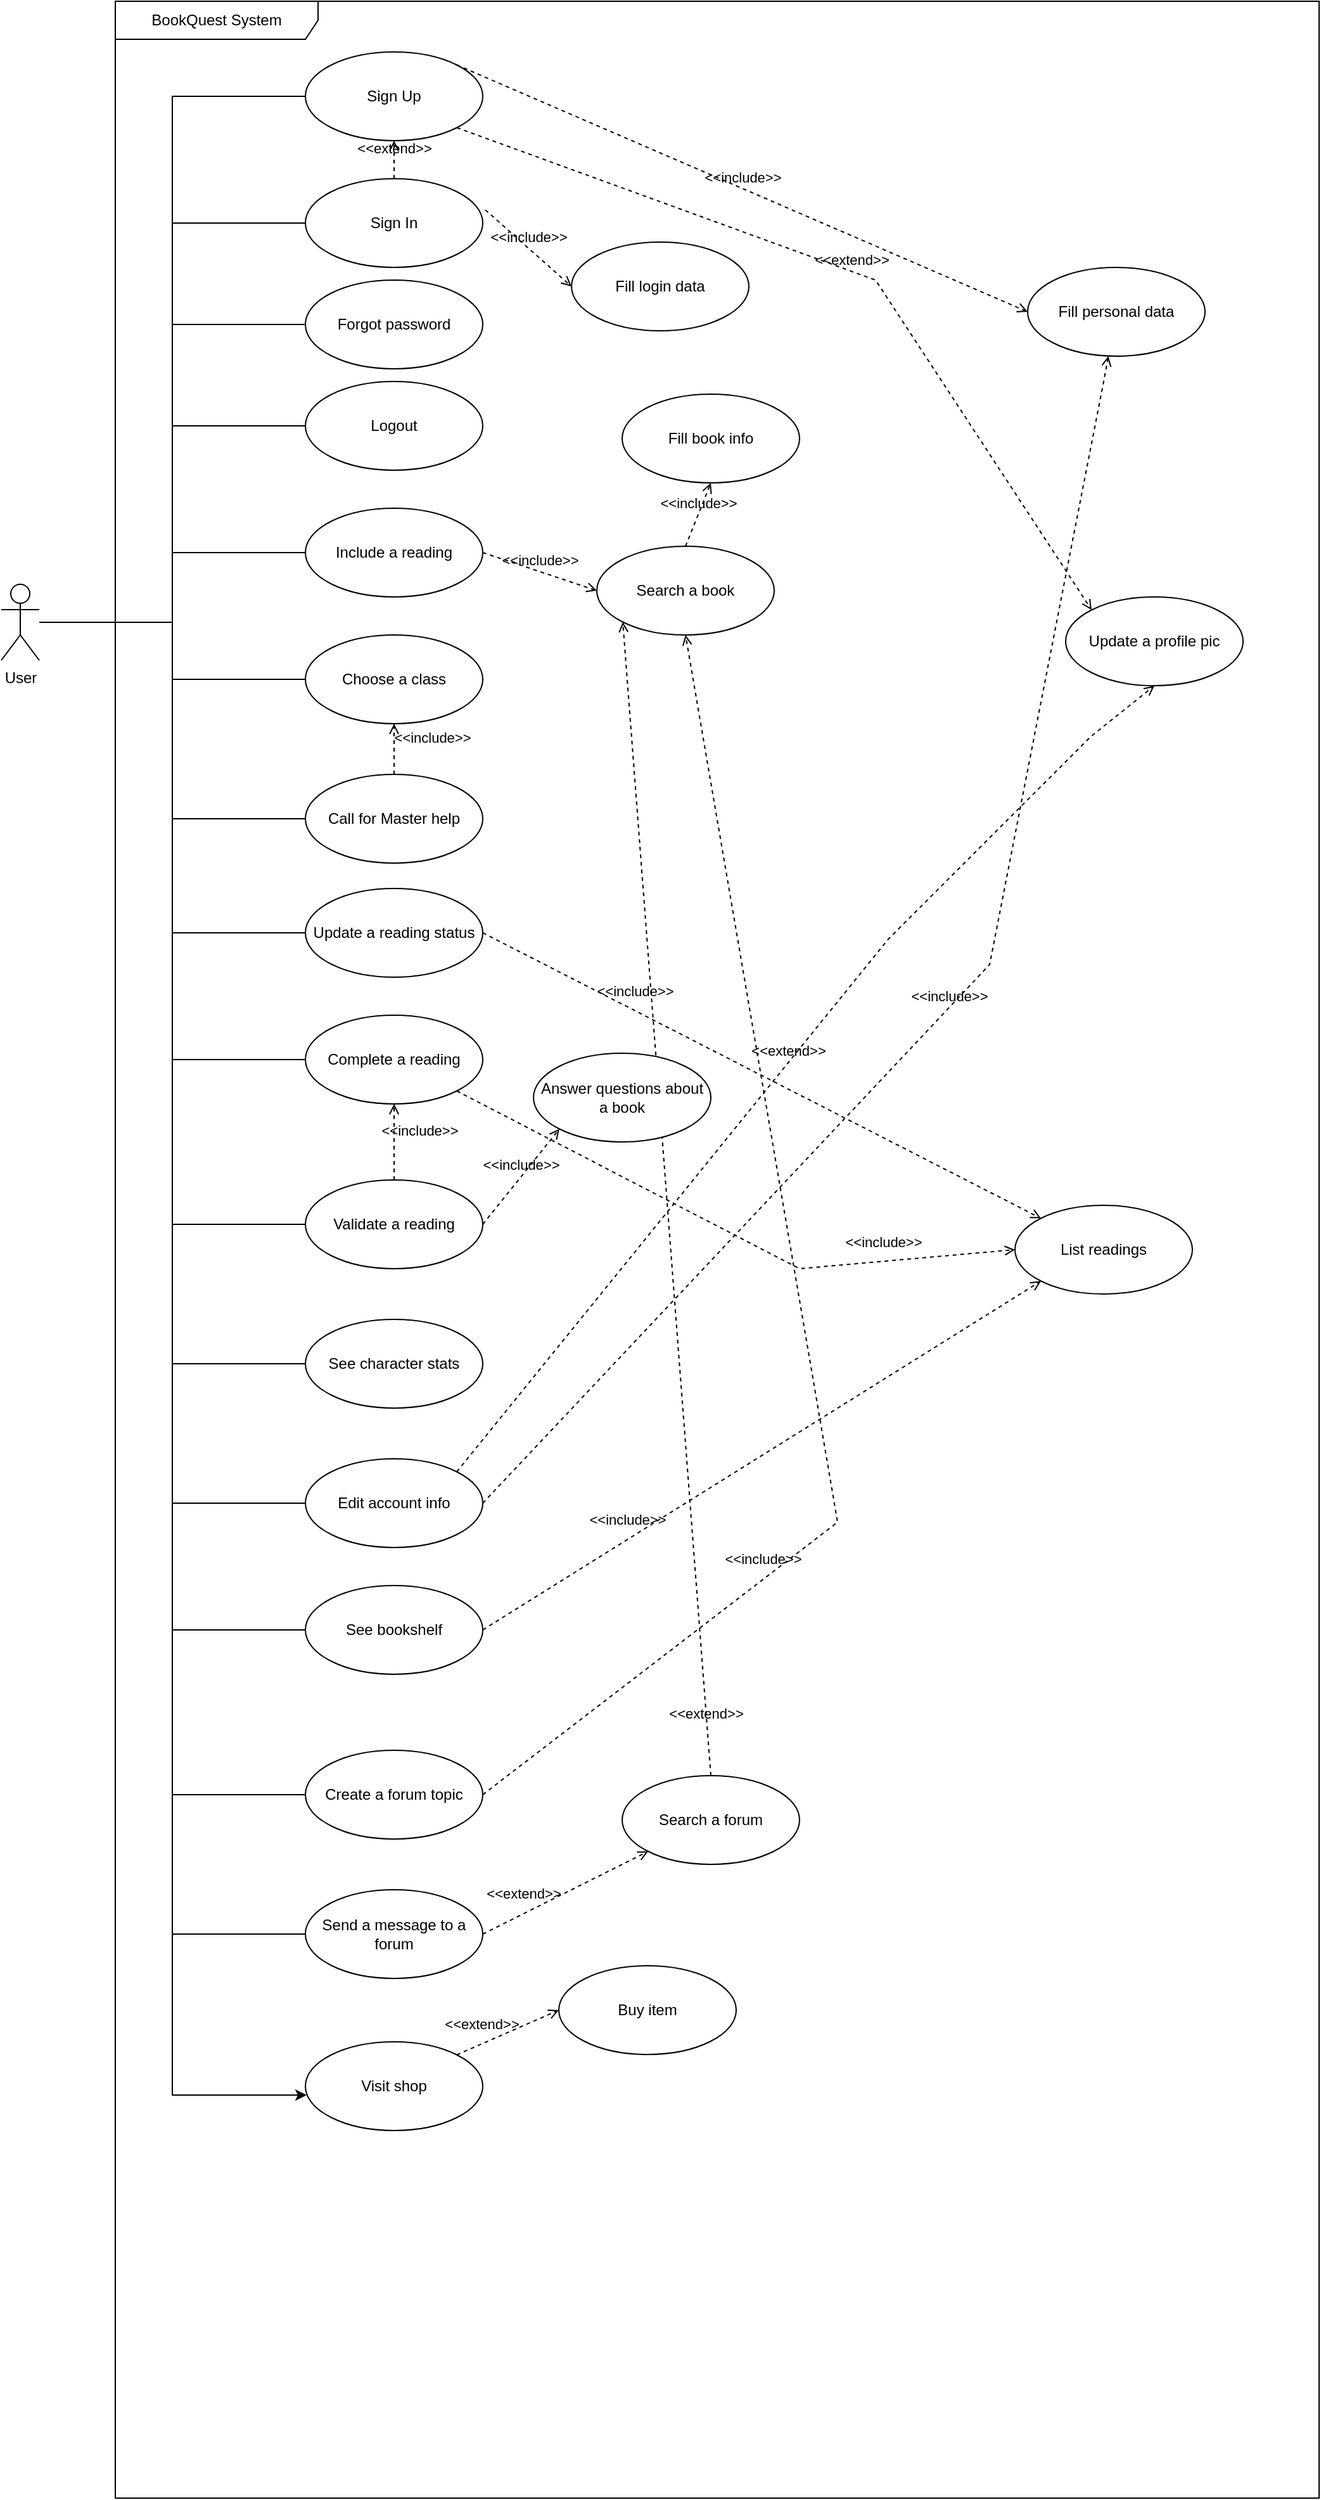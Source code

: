 <mxfile version="21.2.1" type="github" pages="2">
  <diagram id="qDHQD82GMPBBo90ymy9h" name="Use Case">
    <mxGraphModel dx="1434" dy="796" grid="1" gridSize="10" guides="1" tooltips="1" connect="1" arrows="1" fold="1" page="1" pageScale="1" pageWidth="1169" pageHeight="827" math="0" shadow="0">
      <root>
        <mxCell id="0" />
        <mxCell id="1" parent="0" />
        <mxCell id="aSvmGlojSZ39FRlVik_b-6" style="edgeStyle=orthogonalEdgeStyle;rounded=0;orthogonalLoop=1;jettySize=auto;html=1;entryX=0;entryY=0.5;entryDx=0;entryDy=0;endArrow=none;endFill=0;" parent="1" source="aSvmGlojSZ39FRlVik_b-1" target="aSvmGlojSZ39FRlVik_b-3" edge="1">
          <mxGeometry relative="1" as="geometry" />
        </mxCell>
        <mxCell id="aSvmGlojSZ39FRlVik_b-7" style="edgeStyle=orthogonalEdgeStyle;rounded=0;orthogonalLoop=1;jettySize=auto;html=1;entryX=0;entryY=0.5;entryDx=0;entryDy=0;endArrow=none;endFill=0;" parent="1" source="aSvmGlojSZ39FRlVik_b-1" target="aSvmGlojSZ39FRlVik_b-2" edge="1">
          <mxGeometry relative="1" as="geometry" />
        </mxCell>
        <mxCell id="xRrdvazNf3-X4LgCfHvj-2" style="edgeStyle=orthogonalEdgeStyle;rounded=0;orthogonalLoop=1;jettySize=auto;html=1;entryX=0;entryY=0.5;entryDx=0;entryDy=0;endArrow=none;endFill=0;" parent="1" source="aSvmGlojSZ39FRlVik_b-1" target="xRrdvazNf3-X4LgCfHvj-1" edge="1">
          <mxGeometry relative="1" as="geometry" />
        </mxCell>
        <mxCell id="BudBvSOEAibtXYh6oaQO-9" style="edgeStyle=orthogonalEdgeStyle;rounded=0;orthogonalLoop=1;jettySize=auto;html=1;entryX=0;entryY=0.5;entryDx=0;entryDy=0;endArrow=none;endFill=0;" parent="1" source="aSvmGlojSZ39FRlVik_b-1" target="BudBvSOEAibtXYh6oaQO-6" edge="1">
          <mxGeometry relative="1" as="geometry" />
        </mxCell>
        <mxCell id="BudBvSOEAibtXYh6oaQO-14" style="edgeStyle=orthogonalEdgeStyle;rounded=0;orthogonalLoop=1;jettySize=auto;html=1;entryX=0;entryY=0.5;entryDx=0;entryDy=0;endArrow=none;endFill=0;" parent="1" source="aSvmGlojSZ39FRlVik_b-1" target="BudBvSOEAibtXYh6oaQO-13" edge="1">
          <mxGeometry relative="1" as="geometry" />
        </mxCell>
        <mxCell id="BudBvSOEAibtXYh6oaQO-16" style="edgeStyle=orthogonalEdgeStyle;rounded=0;orthogonalLoop=1;jettySize=auto;html=1;entryX=0;entryY=0.5;entryDx=0;entryDy=0;endArrow=none;endFill=0;" parent="1" source="aSvmGlojSZ39FRlVik_b-1" target="BudBvSOEAibtXYh6oaQO-15" edge="1">
          <mxGeometry relative="1" as="geometry" />
        </mxCell>
        <mxCell id="vR7O160bT8KqoKbYF1CK-2" style="edgeStyle=orthogonalEdgeStyle;rounded=0;orthogonalLoop=1;jettySize=auto;html=1;entryX=0;entryY=0.5;entryDx=0;entryDy=0;endArrow=none;endFill=0;" parent="1" source="aSvmGlojSZ39FRlVik_b-1" target="vR7O160bT8KqoKbYF1CK-1" edge="1">
          <mxGeometry relative="1" as="geometry" />
        </mxCell>
        <mxCell id="vR7O160bT8KqoKbYF1CK-7" style="edgeStyle=orthogonalEdgeStyle;rounded=0;orthogonalLoop=1;jettySize=auto;html=1;entryX=0;entryY=0.5;entryDx=0;entryDy=0;endArrow=none;endFill=0;" parent="1" source="aSvmGlojSZ39FRlVik_b-1" target="vR7O160bT8KqoKbYF1CK-6" edge="1">
          <mxGeometry relative="1" as="geometry" />
        </mxCell>
        <mxCell id="vR7O160bT8KqoKbYF1CK-10" style="edgeStyle=orthogonalEdgeStyle;rounded=0;orthogonalLoop=1;jettySize=auto;html=1;entryX=0;entryY=0.5;entryDx=0;entryDy=0;endArrow=none;endFill=0;" parent="1" source="aSvmGlojSZ39FRlVik_b-1" target="vR7O160bT8KqoKbYF1CK-9" edge="1">
          <mxGeometry relative="1" as="geometry" />
        </mxCell>
        <mxCell id="vR7O160bT8KqoKbYF1CK-16" style="edgeStyle=orthogonalEdgeStyle;rounded=0;orthogonalLoop=1;jettySize=auto;html=1;entryX=0;entryY=0.5;entryDx=0;entryDy=0;endArrow=none;endFill=0;" parent="1" source="aSvmGlojSZ39FRlVik_b-1" target="vR7O160bT8KqoKbYF1CK-15" edge="1">
          <mxGeometry relative="1" as="geometry" />
        </mxCell>
        <mxCell id="vR7O160bT8KqoKbYF1CK-18" style="edgeStyle=orthogonalEdgeStyle;rounded=0;orthogonalLoop=1;jettySize=auto;html=1;entryX=0;entryY=0.5;entryDx=0;entryDy=0;endArrow=none;endFill=0;" parent="1" source="aSvmGlojSZ39FRlVik_b-1" target="vR7O160bT8KqoKbYF1CK-17" edge="1">
          <mxGeometry relative="1" as="geometry" />
        </mxCell>
        <mxCell id="vR7O160bT8KqoKbYF1CK-23" style="edgeStyle=orthogonalEdgeStyle;rounded=0;orthogonalLoop=1;jettySize=auto;html=1;entryX=0;entryY=0.5;entryDx=0;entryDy=0;endArrow=none;endFill=0;" parent="1" source="aSvmGlojSZ39FRlVik_b-1" target="vR7O160bT8KqoKbYF1CK-21" edge="1">
          <mxGeometry relative="1" as="geometry" />
        </mxCell>
        <mxCell id="vR7O160bT8KqoKbYF1CK-28" style="edgeStyle=orthogonalEdgeStyle;rounded=0;orthogonalLoop=1;jettySize=auto;html=1;entryX=0;entryY=0.5;entryDx=0;entryDy=0;endArrow=none;endFill=0;" parent="1" source="aSvmGlojSZ39FRlVik_b-1" target="vR7O160bT8KqoKbYF1CK-25" edge="1">
          <mxGeometry relative="1" as="geometry" />
        </mxCell>
        <mxCell id="vR7O160bT8KqoKbYF1CK-29" style="edgeStyle=orthogonalEdgeStyle;rounded=0;orthogonalLoop=1;jettySize=auto;html=1;entryX=0;entryY=0.5;entryDx=0;entryDy=0;endArrow=none;endFill=0;" parent="1" source="aSvmGlojSZ39FRlVik_b-1" target="vR7O160bT8KqoKbYF1CK-26" edge="1">
          <mxGeometry relative="1" as="geometry" />
        </mxCell>
        <mxCell id="vR7O160bT8KqoKbYF1CK-35" style="edgeStyle=orthogonalEdgeStyle;rounded=0;orthogonalLoop=1;jettySize=auto;html=1;entryX=0.007;entryY=0.6;entryDx=0;entryDy=0;entryPerimeter=0;" parent="1" source="aSvmGlojSZ39FRlVik_b-1" target="vR7O160bT8KqoKbYF1CK-34" edge="1">
          <mxGeometry relative="1" as="geometry" />
        </mxCell>
        <mxCell id="4_oONG3qNKElWFhnBY-h-2" style="edgeStyle=orthogonalEdgeStyle;rounded=0;orthogonalLoop=1;jettySize=auto;html=1;entryX=0;entryY=0.5;entryDx=0;entryDy=0;endArrow=none;endFill=0;" edge="1" parent="1" source="aSvmGlojSZ39FRlVik_b-1" target="4_oONG3qNKElWFhnBY-h-1">
          <mxGeometry relative="1" as="geometry" />
        </mxCell>
        <mxCell id="aSvmGlojSZ39FRlVik_b-1" value="User" style="shape=umlActor;verticalLabelPosition=bottom;verticalAlign=top;html=1;" parent="1" vertex="1">
          <mxGeometry x="40" y="490" width="30" height="60" as="geometry" />
        </mxCell>
        <mxCell id="aSvmGlojSZ39FRlVik_b-15" value="BookQuest System" style="shape=umlFrame;whiteSpace=wrap;html=1;pointerEvents=0;recursiveResize=0;container=1;collapsible=0;width=160;" parent="1" vertex="1">
          <mxGeometry x="130" y="30" width="950" height="1970" as="geometry" />
        </mxCell>
        <mxCell id="vR7O160bT8KqoKbYF1CK-33" value="&amp;lt;&amp;lt;extend&amp;gt;&amp;gt;" style="html=1;verticalAlign=bottom;labelBackgroundColor=none;endArrow=open;endFill=0;dashed=1;rounded=0;exitX=0.5;exitY=0;exitDx=0;exitDy=0;entryX=0;entryY=1;entryDx=0;entryDy=0;" parent="aSvmGlojSZ39FRlVik_b-15" source="vR7O160bT8KqoKbYF1CK-31" target="BudBvSOEAibtXYh6oaQO-1" edge="1">
          <mxGeometry x="-0.912" y="1" width="160" relative="1" as="geometry">
            <mxPoint x="200" y="410" as="sourcePoint" />
            <mxPoint x="360" y="410" as="targetPoint" />
            <mxPoint as="offset" />
          </mxGeometry>
        </mxCell>
        <mxCell id="aSvmGlojSZ39FRlVik_b-2" value="Sign Up" style="ellipse;whiteSpace=wrap;html=1;" parent="aSvmGlojSZ39FRlVik_b-15" vertex="1">
          <mxGeometry x="150" y="40" width="140" height="70" as="geometry" />
        </mxCell>
        <mxCell id="aSvmGlojSZ39FRlVik_b-3" value="Sign In" style="ellipse;whiteSpace=wrap;html=1;" parent="aSvmGlojSZ39FRlVik_b-15" vertex="1">
          <mxGeometry x="150" y="140" width="140" height="70" as="geometry" />
        </mxCell>
        <mxCell id="aSvmGlojSZ39FRlVik_b-4" value="&amp;lt;&amp;lt;extend&amp;gt;&amp;gt;" style="html=1;verticalAlign=bottom;labelBackgroundColor=none;endArrow=open;endFill=0;dashed=1;rounded=0;exitX=0.5;exitY=0;exitDx=0;exitDy=0;entryX=0.5;entryY=1;entryDx=0;entryDy=0;" parent="aSvmGlojSZ39FRlVik_b-15" source="aSvmGlojSZ39FRlVik_b-3" target="aSvmGlojSZ39FRlVik_b-2" edge="1">
          <mxGeometry width="160" relative="1" as="geometry">
            <mxPoint x="-60" y="170" as="sourcePoint" />
            <mxPoint x="100" y="170" as="targetPoint" />
          </mxGeometry>
        </mxCell>
        <mxCell id="xRrdvazNf3-X4LgCfHvj-1" value="Logout" style="ellipse;whiteSpace=wrap;html=1;" parent="aSvmGlojSZ39FRlVik_b-15" vertex="1">
          <mxGeometry x="150" y="300" width="140" height="70" as="geometry" />
        </mxCell>
        <mxCell id="xRrdvazNf3-X4LgCfHvj-14" value="Fill login data" style="ellipse;whiteSpace=wrap;html=1;" parent="aSvmGlojSZ39FRlVik_b-15" vertex="1">
          <mxGeometry x="360" y="190" width="140" height="70" as="geometry" />
        </mxCell>
        <mxCell id="xRrdvazNf3-X4LgCfHvj-15" value="&amp;lt;&amp;lt;include&amp;gt;&amp;gt;" style="html=1;verticalAlign=bottom;labelBackgroundColor=none;endArrow=open;endFill=0;dashed=1;rounded=0;exitX=1.014;exitY=0.351;exitDx=0;exitDy=0;entryX=0;entryY=0.5;entryDx=0;entryDy=0;exitPerimeter=0;" parent="aSvmGlojSZ39FRlVik_b-15" source="aSvmGlojSZ39FRlVik_b-3" target="xRrdvazNf3-X4LgCfHvj-14" edge="1">
          <mxGeometry width="160" relative="1" as="geometry">
            <mxPoint x="290" y="220" as="sourcePoint" />
            <mxPoint x="360" y="210" as="targetPoint" />
          </mxGeometry>
        </mxCell>
        <mxCell id="BudBvSOEAibtXYh6oaQO-1" value="Search a book" style="ellipse;whiteSpace=wrap;html=1;" parent="aSvmGlojSZ39FRlVik_b-15" vertex="1">
          <mxGeometry x="380" y="430" width="140" height="70" as="geometry" />
        </mxCell>
        <mxCell id="BudBvSOEAibtXYh6oaQO-2" value="Fill book info" style="ellipse;whiteSpace=wrap;html=1;" parent="aSvmGlojSZ39FRlVik_b-15" vertex="1">
          <mxGeometry x="400" y="310" width="140" height="70" as="geometry" />
        </mxCell>
        <mxCell id="BudBvSOEAibtXYh6oaQO-3" value="&amp;lt;&amp;lt;include&amp;gt;&amp;gt;" style="html=1;verticalAlign=bottom;labelBackgroundColor=none;endArrow=open;endFill=0;dashed=1;rounded=0;exitX=0.5;exitY=0;exitDx=0;exitDy=0;entryX=0.5;entryY=1;entryDx=0;entryDy=0;" parent="aSvmGlojSZ39FRlVik_b-15" source="BudBvSOEAibtXYh6oaQO-1" target="BudBvSOEAibtXYh6oaQO-2" edge="1">
          <mxGeometry width="160" relative="1" as="geometry">
            <mxPoint x="200" y="610" as="sourcePoint" />
            <mxPoint x="360" y="610" as="targetPoint" />
          </mxGeometry>
        </mxCell>
        <mxCell id="BudBvSOEAibtXYh6oaQO-6" value="Include a reading" style="ellipse;whiteSpace=wrap;html=1;" parent="aSvmGlojSZ39FRlVik_b-15" vertex="1">
          <mxGeometry x="150" y="400" width="140" height="70" as="geometry" />
        </mxCell>
        <mxCell id="BudBvSOEAibtXYh6oaQO-10" value="&amp;lt;&amp;lt;include&amp;gt;&amp;gt;" style="html=1;verticalAlign=bottom;labelBackgroundColor=none;endArrow=open;endFill=0;dashed=1;rounded=0;exitX=1;exitY=0.5;exitDx=0;exitDy=0;entryX=0;entryY=0.5;entryDx=0;entryDy=0;" parent="aSvmGlojSZ39FRlVik_b-15" source="BudBvSOEAibtXYh6oaQO-6" target="BudBvSOEAibtXYh6oaQO-1" edge="1">
          <mxGeometry width="160" relative="1" as="geometry">
            <mxPoint x="430" y="450" as="sourcePoint" />
            <mxPoint x="450" y="400" as="targetPoint" />
          </mxGeometry>
        </mxCell>
        <mxCell id="BudBvSOEAibtXYh6oaQO-13" value="Choose a class" style="ellipse;whiteSpace=wrap;html=1;" parent="aSvmGlojSZ39FRlVik_b-15" vertex="1">
          <mxGeometry x="150" y="500" width="140" height="70" as="geometry" />
        </mxCell>
        <mxCell id="BudBvSOEAibtXYh6oaQO-15" value="Call for Master help" style="ellipse;whiteSpace=wrap;html=1;" parent="aSvmGlojSZ39FRlVik_b-15" vertex="1">
          <mxGeometry x="150" y="610" width="140" height="70" as="geometry" />
        </mxCell>
        <mxCell id="BudBvSOEAibtXYh6oaQO-18" value="&amp;lt;&amp;lt;include&amp;gt;&amp;gt;" style="html=1;verticalAlign=bottom;labelBackgroundColor=none;endArrow=open;endFill=0;dashed=1;rounded=0;exitX=0.5;exitY=0;exitDx=0;exitDy=0;entryX=0.5;entryY=1;entryDx=0;entryDy=0;" parent="aSvmGlojSZ39FRlVik_b-15" source="BudBvSOEAibtXYh6oaQO-15" target="BudBvSOEAibtXYh6oaQO-13" edge="1">
          <mxGeometry y="-30" width="160" relative="1" as="geometry">
            <mxPoint x="295" y="595" as="sourcePoint" />
            <mxPoint x="365" y="615" as="targetPoint" />
            <mxPoint as="offset" />
          </mxGeometry>
        </mxCell>
        <mxCell id="vR7O160bT8KqoKbYF1CK-1" value="Update a reading status" style="ellipse;whiteSpace=wrap;html=1;" parent="aSvmGlojSZ39FRlVik_b-15" vertex="1">
          <mxGeometry x="150" y="700" width="140" height="70" as="geometry" />
        </mxCell>
        <mxCell id="vR7O160bT8KqoKbYF1CK-4" value="List readings" style="ellipse;whiteSpace=wrap;html=1;" parent="aSvmGlojSZ39FRlVik_b-15" vertex="1">
          <mxGeometry x="710" y="950" width="140" height="70" as="geometry" />
        </mxCell>
        <mxCell id="vR7O160bT8KqoKbYF1CK-5" value="&amp;lt;&amp;lt;include&amp;gt;&amp;gt;" style="html=1;verticalAlign=bottom;labelBackgroundColor=none;endArrow=open;endFill=0;dashed=1;rounded=0;exitX=1;exitY=0.5;exitDx=0;exitDy=0;entryX=0;entryY=0;entryDx=0;entryDy=0;" parent="aSvmGlojSZ39FRlVik_b-15" source="vR7O160bT8KqoKbYF1CK-1" target="vR7O160bT8KqoKbYF1CK-4" edge="1">
          <mxGeometry x="-0.467" y="6" width="160" relative="1" as="geometry">
            <mxPoint x="300" y="445" as="sourcePoint" />
            <mxPoint x="370" y="465" as="targetPoint" />
            <mxPoint as="offset" />
          </mxGeometry>
        </mxCell>
        <mxCell id="vR7O160bT8KqoKbYF1CK-6" value="Complete a reading" style="ellipse;whiteSpace=wrap;html=1;" parent="aSvmGlojSZ39FRlVik_b-15" vertex="1">
          <mxGeometry x="150" y="800" width="140" height="70" as="geometry" />
        </mxCell>
        <mxCell id="vR7O160bT8KqoKbYF1CK-8" value="&amp;lt;&amp;lt;include&amp;gt;&amp;gt;" style="html=1;verticalAlign=bottom;labelBackgroundColor=none;endArrow=open;endFill=0;dashed=1;rounded=0;exitX=1;exitY=1;exitDx=0;exitDy=0;entryX=0;entryY=0.5;entryDx=0;entryDy=0;" parent="aSvmGlojSZ39FRlVik_b-15" source="vR7O160bT8KqoKbYF1CK-6" target="vR7O160bT8KqoKbYF1CK-4" edge="1">
          <mxGeometry x="0.561" y="6" width="160" relative="1" as="geometry">
            <mxPoint x="300" y="745" as="sourcePoint" />
            <mxPoint x="360" y="745" as="targetPoint" />
            <Array as="points">
              <mxPoint x="540" y="1000" />
            </Array>
            <mxPoint as="offset" />
          </mxGeometry>
        </mxCell>
        <mxCell id="vR7O160bT8KqoKbYF1CK-9" value="Validate a reading" style="ellipse;whiteSpace=wrap;html=1;" parent="aSvmGlojSZ39FRlVik_b-15" vertex="1">
          <mxGeometry x="150" y="930" width="140" height="70" as="geometry" />
        </mxCell>
        <mxCell id="vR7O160bT8KqoKbYF1CK-11" value="&amp;lt;&amp;lt;include&amp;gt;&amp;gt;" style="html=1;verticalAlign=bottom;labelBackgroundColor=none;endArrow=open;endFill=0;dashed=1;rounded=0;exitX=0.5;exitY=0;exitDx=0;exitDy=0;" parent="aSvmGlojSZ39FRlVik_b-15" source="vR7O160bT8KqoKbYF1CK-9" target="vR7O160bT8KqoKbYF1CK-6" edge="1">
          <mxGeometry y="-20" width="160" relative="1" as="geometry">
            <mxPoint x="299" y="838" as="sourcePoint" />
            <mxPoint x="381" y="770" as="targetPoint" />
            <mxPoint as="offset" />
          </mxGeometry>
        </mxCell>
        <mxCell id="vR7O160bT8KqoKbYF1CK-13" value="Answer questions about a book" style="ellipse;whiteSpace=wrap;html=1;" parent="aSvmGlojSZ39FRlVik_b-15" vertex="1">
          <mxGeometry x="330" y="830" width="140" height="70" as="geometry" />
        </mxCell>
        <mxCell id="vR7O160bT8KqoKbYF1CK-14" value="&amp;lt;&amp;lt;include&amp;gt;&amp;gt;" style="html=1;verticalAlign=bottom;labelBackgroundColor=none;endArrow=open;endFill=0;dashed=1;rounded=0;exitX=1;exitY=0.5;exitDx=0;exitDy=0;entryX=0;entryY=1;entryDx=0;entryDy=0;" parent="aSvmGlojSZ39FRlVik_b-15" source="vR7O160bT8KqoKbYF1CK-9" target="vR7O160bT8KqoKbYF1CK-13" edge="1">
          <mxGeometry width="160" relative="1" as="geometry">
            <mxPoint x="299" y="838" as="sourcePoint" />
            <mxPoint x="381" y="770" as="targetPoint" />
          </mxGeometry>
        </mxCell>
        <mxCell id="vR7O160bT8KqoKbYF1CK-15" value="See character stats" style="ellipse;whiteSpace=wrap;html=1;" parent="aSvmGlojSZ39FRlVik_b-15" vertex="1">
          <mxGeometry x="150" y="1040" width="140" height="70" as="geometry" />
        </mxCell>
        <mxCell id="vR7O160bT8KqoKbYF1CK-17" value="Edit account info" style="ellipse;whiteSpace=wrap;html=1;" parent="aSvmGlojSZ39FRlVik_b-15" vertex="1">
          <mxGeometry x="150" y="1150" width="140" height="70" as="geometry" />
        </mxCell>
        <mxCell id="xRrdvazNf3-X4LgCfHvj-12" value="Fill personal data" style="ellipse;whiteSpace=wrap;html=1;" parent="aSvmGlojSZ39FRlVik_b-15" vertex="1">
          <mxGeometry x="720" y="210" width="140" height="70" as="geometry" />
        </mxCell>
        <mxCell id="xRrdvazNf3-X4LgCfHvj-13" value="&amp;lt;&amp;lt;include&amp;gt;&amp;gt;" style="html=1;verticalAlign=bottom;labelBackgroundColor=none;endArrow=open;endFill=0;dashed=1;rounded=0;exitX=1;exitY=0;exitDx=0;exitDy=0;entryX=0;entryY=0.5;entryDx=0;entryDy=0;" parent="aSvmGlojSZ39FRlVik_b-15" source="aSvmGlojSZ39FRlVik_b-2" target="xRrdvazNf3-X4LgCfHvj-12" edge="1">
          <mxGeometry width="160" relative="1" as="geometry">
            <mxPoint x="200" y="240" as="sourcePoint" />
            <mxPoint x="360" y="240" as="targetPoint" />
          </mxGeometry>
        </mxCell>
        <mxCell id="vR7O160bT8KqoKbYF1CK-19" value="&amp;lt;&amp;lt;include&amp;gt;&amp;gt;" style="html=1;verticalAlign=bottom;labelBackgroundColor=none;endArrow=open;endFill=0;dashed=1;rounded=0;exitX=1;exitY=0.5;exitDx=0;exitDy=0;" parent="aSvmGlojSZ39FRlVik_b-15" source="vR7O160bT8KqoKbYF1CK-17" target="xRrdvazNf3-X4LgCfHvj-12" edge="1">
          <mxGeometry width="160" relative="1" as="geometry">
            <mxPoint x="300" y="85" as="sourcePoint" />
            <mxPoint x="400" y="75" as="targetPoint" />
            <Array as="points">
              <mxPoint x="690" y="760" />
              <mxPoint x="780" y="300" />
            </Array>
          </mxGeometry>
        </mxCell>
        <mxCell id="vR7O160bT8KqoKbYF1CK-21" value="See bookshelf" style="ellipse;whiteSpace=wrap;html=1;" parent="aSvmGlojSZ39FRlVik_b-15" vertex="1">
          <mxGeometry x="150" y="1250" width="140" height="70" as="geometry" />
        </mxCell>
        <mxCell id="vR7O160bT8KqoKbYF1CK-22" value="&amp;lt;&amp;lt;include&amp;gt;&amp;gt;" style="html=1;verticalAlign=bottom;labelBackgroundColor=none;endArrow=open;endFill=0;dashed=1;rounded=0;exitX=1;exitY=0.5;exitDx=0;exitDy=0;entryX=0;entryY=1;entryDx=0;entryDy=0;" parent="aSvmGlojSZ39FRlVik_b-15" source="vR7O160bT8KqoKbYF1CK-21" target="vR7O160bT8KqoKbYF1CK-4" edge="1">
          <mxGeometry x="-0.467" y="6" width="160" relative="1" as="geometry">
            <mxPoint x="300" y="745" as="sourcePoint" />
            <mxPoint x="741" y="970" as="targetPoint" />
            <mxPoint as="offset" />
          </mxGeometry>
        </mxCell>
        <mxCell id="vR7O160bT8KqoKbYF1CK-25" value="Create a forum topic" style="ellipse;whiteSpace=wrap;html=1;" parent="aSvmGlojSZ39FRlVik_b-15" vertex="1">
          <mxGeometry x="150" y="1380" width="140" height="70" as="geometry" />
        </mxCell>
        <mxCell id="vR7O160bT8KqoKbYF1CK-26" value="Send a message to a forum" style="ellipse;whiteSpace=wrap;html=1;" parent="aSvmGlojSZ39FRlVik_b-15" vertex="1">
          <mxGeometry x="150" y="1490" width="140" height="70" as="geometry" />
        </mxCell>
        <mxCell id="vR7O160bT8KqoKbYF1CK-30" value="&amp;lt;&amp;lt;include&amp;gt;&amp;gt;" style="html=1;verticalAlign=bottom;labelBackgroundColor=none;endArrow=open;endFill=0;dashed=1;rounded=0;exitX=1;exitY=0.5;exitDx=0;exitDy=0;entryX=0.5;entryY=1;entryDx=0;entryDy=0;" parent="aSvmGlojSZ39FRlVik_b-15" source="vR7O160bT8KqoKbYF1CK-25" target="BudBvSOEAibtXYh6oaQO-1" edge="1">
          <mxGeometry x="-0.467" y="6" width="160" relative="1" as="geometry">
            <mxPoint x="300" y="1295" as="sourcePoint" />
            <mxPoint x="741" y="1020" as="targetPoint" />
            <mxPoint as="offset" />
            <Array as="points">
              <mxPoint x="570" y="1200" />
            </Array>
          </mxGeometry>
        </mxCell>
        <mxCell id="vR7O160bT8KqoKbYF1CK-31" value="Search a forum" style="ellipse;whiteSpace=wrap;html=1;" parent="aSvmGlojSZ39FRlVik_b-15" vertex="1">
          <mxGeometry x="400" y="1400" width="140" height="70" as="geometry" />
        </mxCell>
        <mxCell id="vR7O160bT8KqoKbYF1CK-32" value="&amp;lt;&amp;lt;extend&amp;gt;&amp;gt;" style="html=1;verticalAlign=bottom;labelBackgroundColor=none;endArrow=open;endFill=0;dashed=1;rounded=0;exitX=1;exitY=0.5;exitDx=0;exitDy=0;entryX=0;entryY=1;entryDx=0;entryDy=0;" parent="aSvmGlojSZ39FRlVik_b-15" source="vR7O160bT8KqoKbYF1CK-26" target="vR7O160bT8KqoKbYF1CK-31" edge="1">
          <mxGeometry x="-0.467" y="6" width="160" relative="1" as="geometry">
            <mxPoint x="300" y="1295" as="sourcePoint" />
            <mxPoint x="741" y="1020" as="targetPoint" />
            <mxPoint as="offset" />
          </mxGeometry>
        </mxCell>
        <mxCell id="vR7O160bT8KqoKbYF1CK-34" value="Visit shop" style="ellipse;whiteSpace=wrap;html=1;" parent="aSvmGlojSZ39FRlVik_b-15" vertex="1">
          <mxGeometry x="150" y="1610" width="140" height="70" as="geometry" />
        </mxCell>
        <mxCell id="vR7O160bT8KqoKbYF1CK-36" value="Buy item" style="ellipse;whiteSpace=wrap;html=1;" parent="aSvmGlojSZ39FRlVik_b-15" vertex="1">
          <mxGeometry x="350" y="1550" width="140" height="70" as="geometry" />
        </mxCell>
        <mxCell id="vR7O160bT8KqoKbYF1CK-38" value="&amp;lt;&amp;lt;extend&amp;gt;&amp;gt;" style="html=1;verticalAlign=bottom;labelBackgroundColor=none;endArrow=open;endFill=0;dashed=1;rounded=0;exitX=1;exitY=0;exitDx=0;exitDy=0;entryX=0;entryY=0.5;entryDx=0;entryDy=0;" parent="aSvmGlojSZ39FRlVik_b-15" source="vR7O160bT8KqoKbYF1CK-34" target="vR7O160bT8KqoKbYF1CK-36" edge="1">
          <mxGeometry x="-0.467" y="6" width="160" relative="1" as="geometry">
            <mxPoint x="300" y="1535" as="sourcePoint" />
            <mxPoint x="431" y="1470" as="targetPoint" />
            <mxPoint as="offset" />
          </mxGeometry>
        </mxCell>
        <mxCell id="4_oONG3qNKElWFhnBY-h-1" value="Forgot password" style="ellipse;whiteSpace=wrap;html=1;" vertex="1" parent="aSvmGlojSZ39FRlVik_b-15">
          <mxGeometry x="150" y="220" width="140" height="70" as="geometry" />
        </mxCell>
        <mxCell id="BudBvSOEAibtXYh6oaQO-11" value="Update a profile pic" style="ellipse;whiteSpace=wrap;html=1;" parent="1" vertex="1">
          <mxGeometry x="880" y="500" width="140" height="70" as="geometry" />
        </mxCell>
        <mxCell id="BudBvSOEAibtXYh6oaQO-12" value="&amp;lt;&amp;lt;extend&amp;gt;&amp;gt;" style="html=1;verticalAlign=bottom;labelBackgroundColor=none;endArrow=open;endFill=0;dashed=1;rounded=0;exitX=1;exitY=1;exitDx=0;exitDy=0;entryX=0;entryY=0;entryDx=0;entryDy=0;" parent="1" source="aSvmGlojSZ39FRlVik_b-2" target="BudBvSOEAibtXYh6oaQO-11" edge="1">
          <mxGeometry width="160" relative="1" as="geometry">
            <mxPoint x="360" y="240" as="sourcePoint" />
            <mxPoint x="360" y="150" as="targetPoint" />
            <Array as="points">
              <mxPoint x="730" y="250" />
            </Array>
          </mxGeometry>
        </mxCell>
        <mxCell id="vR7O160bT8KqoKbYF1CK-20" value="&amp;lt;&amp;lt;extend&amp;gt;&amp;gt;" style="html=1;verticalAlign=bottom;labelBackgroundColor=none;endArrow=open;endFill=0;dashed=1;rounded=0;exitX=1;exitY=0;exitDx=0;exitDy=0;entryX=0.5;entryY=1;entryDx=0;entryDy=0;" parent="1" source="vR7O160bT8KqoKbYF1CK-17" target="BudBvSOEAibtXYh6oaQO-11" edge="1">
          <mxGeometry width="160" relative="1" as="geometry">
            <mxPoint x="430" y="1225" as="sourcePoint" />
            <mxPoint x="649" y="130" as="targetPoint" />
            <Array as="points">
              <mxPoint x="740" y="770" />
              <mxPoint x="900" y="610" />
            </Array>
          </mxGeometry>
        </mxCell>
      </root>
    </mxGraphModel>
  </diagram>
  <diagram name="Sign Up" id="xE4xQUZJ3egpPyJv8tlM">
    <mxGraphModel dx="875" dy="484" grid="1" gridSize="10" guides="1" tooltips="1" connect="1" arrows="1" fold="1" page="1" pageScale="1" pageWidth="827" pageHeight="1169" math="0" shadow="0">
      <root>
        <mxCell id="0SrOiqEIG8Nz5FWfWr3G-0" />
        <mxCell id="0SrOiqEIG8Nz5FWfWr3G-1" parent="0SrOiqEIG8Nz5FWfWr3G-0" />
        <mxCell id="0SrOiqEIG8Nz5FWfWr3G-6" value="Sign Up" style="shape=umlFrame;whiteSpace=wrap;html=1;pointerEvents=0;recursiveResize=0;container=1;collapsible=0;width=160;" parent="0SrOiqEIG8Nz5FWfWr3G-1" vertex="1">
          <mxGeometry x="10" y="30" width="810" height="530" as="geometry" />
        </mxCell>
        <mxCell id="zVsvnloIM7RPG_rWuzSU-1" value="" style="shape=umlLifeline;perimeter=lifelinePerimeter;whiteSpace=wrap;html=1;container=1;dropTarget=0;collapsible=0;recursiveResize=0;outlineConnect=0;portConstraint=eastwest;newEdgeStyle={&quot;edgeStyle&quot;:&quot;elbowEdgeStyle&quot;,&quot;elbow&quot;:&quot;vertical&quot;,&quot;curved&quot;:0,&quot;rounded&quot;:0};participant=umlActor;" parent="0SrOiqEIG8Nz5FWfWr3G-6" vertex="1">
          <mxGeometry x="30" y="40" width="20" height="300" as="geometry" />
        </mxCell>
        <mxCell id="tRfEG3Cj11H4e8dLmUSe-5" value="&lt;span style=&quot;background-color: rgb(255, 255, 255);&quot;&gt;FormController&lt;/span&gt;" style="shape=umlLifeline;perimeter=lifelinePerimeter;whiteSpace=wrap;html=1;container=1;dropTarget=0;collapsible=0;recursiveResize=0;outlineConnect=0;portConstraint=eastwest;newEdgeStyle={&quot;edgeStyle&quot;:&quot;elbowEdgeStyle&quot;,&quot;elbow&quot;:&quot;vertical&quot;,&quot;curved&quot;:0,&quot;rounded&quot;:0};participant=umlControl;" vertex="1" parent="0SrOiqEIG8Nz5FWfWr3G-6">
          <mxGeometry x="350" y="40" width="40" height="300" as="geometry" />
        </mxCell>
        <mxCell id="tRfEG3Cj11H4e8dLmUSe-4" value="" style="shape=umlLifeline;perimeter=lifelinePerimeter;whiteSpace=wrap;html=1;container=1;dropTarget=0;collapsible=0;recursiveResize=0;outlineConnect=0;portConstraint=eastwest;newEdgeStyle={&quot;edgeStyle&quot;:&quot;elbowEdgeStyle&quot;,&quot;elbow&quot;:&quot;vertical&quot;,&quot;curved&quot;:0,&quot;rounded&quot;:0};participant=umlEntity;" vertex="1" parent="0SrOiqEIG8Nz5FWfWr3G-6">
          <mxGeometry x="520" y="30" width="40" height="300" as="geometry" />
        </mxCell>
        <mxCell id="tRfEG3Cj11H4e8dLmUSe-6" value="&lt;blockquote style=&quot;margin: 0 0 0 40px; border: none; padding: 0px;&quot;&gt;&lt;span style=&quot;background-color: rgb(255, 255, 255);&quot;&gt;RegisterForm&lt;/span&gt;&lt;/blockquote&gt;" style="shape=umlLifeline;perimeter=lifelinePerimeter;whiteSpace=wrap;html=1;container=1;dropTarget=0;collapsible=0;recursiveResize=0;outlineConnect=0;portConstraint=eastwest;newEdgeStyle={&quot;edgeStyle&quot;:&quot;elbowEdgeStyle&quot;,&quot;elbow&quot;:&quot;vertical&quot;,&quot;curved&quot;:0,&quot;rounded&quot;:0};participant=umlBoundary;" vertex="1" parent="0SrOiqEIG8Nz5FWfWr3G-6">
          <mxGeometry x="190" y="40" width="50" height="300" as="geometry" />
        </mxCell>
        <mxCell id="tRfEG3Cj11H4e8dLmUSe-23" style="edgeStyle=elbowEdgeStyle;rounded=0;orthogonalLoop=1;jettySize=auto;html=1;elbow=vertical;curved=0;endArrow=block;endFill=1;entryX=0;entryY=0;entryDx=0;entryDy=0;" edge="1" parent="0SrOiqEIG8Nz5FWfWr3G-6" target="tRfEG3Cj11H4e8dLmUSe-34">
          <mxGeometry relative="1" as="geometry">
            <mxPoint x="45" y="120" as="sourcePoint" />
            <mxPoint x="170" y="130" as="targetPoint" />
            <Array as="points" />
          </mxGeometry>
        </mxCell>
        <mxCell id="tRfEG3Cj11H4e8dLmUSe-25" value="fill form" style="edgeLabel;html=1;align=center;verticalAlign=middle;resizable=0;points=[];" vertex="1" connectable="0" parent="tRfEG3Cj11H4e8dLmUSe-23">
          <mxGeometry x="-0.459" y="3" relative="1" as="geometry">
            <mxPoint x="30" y="-7" as="offset" />
          </mxGeometry>
        </mxCell>
        <mxCell id="tRfEG3Cj11H4e8dLmUSe-34" value="" style="rounded=0;dashed=0;" vertex="1" parent="0SrOiqEIG8Nz5FWfWr3G-6">
          <mxGeometry x="210" y="120" width="10" height="60" as="geometry" />
        </mxCell>
        <mxCell id="tRfEG3Cj11H4e8dLmUSe-35" value="" style="rounded=0;dashed=0;" vertex="1" parent="0SrOiqEIG8Nz5FWfWr3G-6">
          <mxGeometry x="35" y="90" width="10" height="230" as="geometry" />
        </mxCell>
        <mxCell id="tRfEG3Cj11H4e8dLmUSe-36" value="" style="rounded=0;dashed=0;" vertex="1" parent="0SrOiqEIG8Nz5FWfWr3G-6">
          <mxGeometry x="365" y="180" width="10" height="60" as="geometry" />
        </mxCell>
      </root>
    </mxGraphModel>
  </diagram>
</mxfile>
